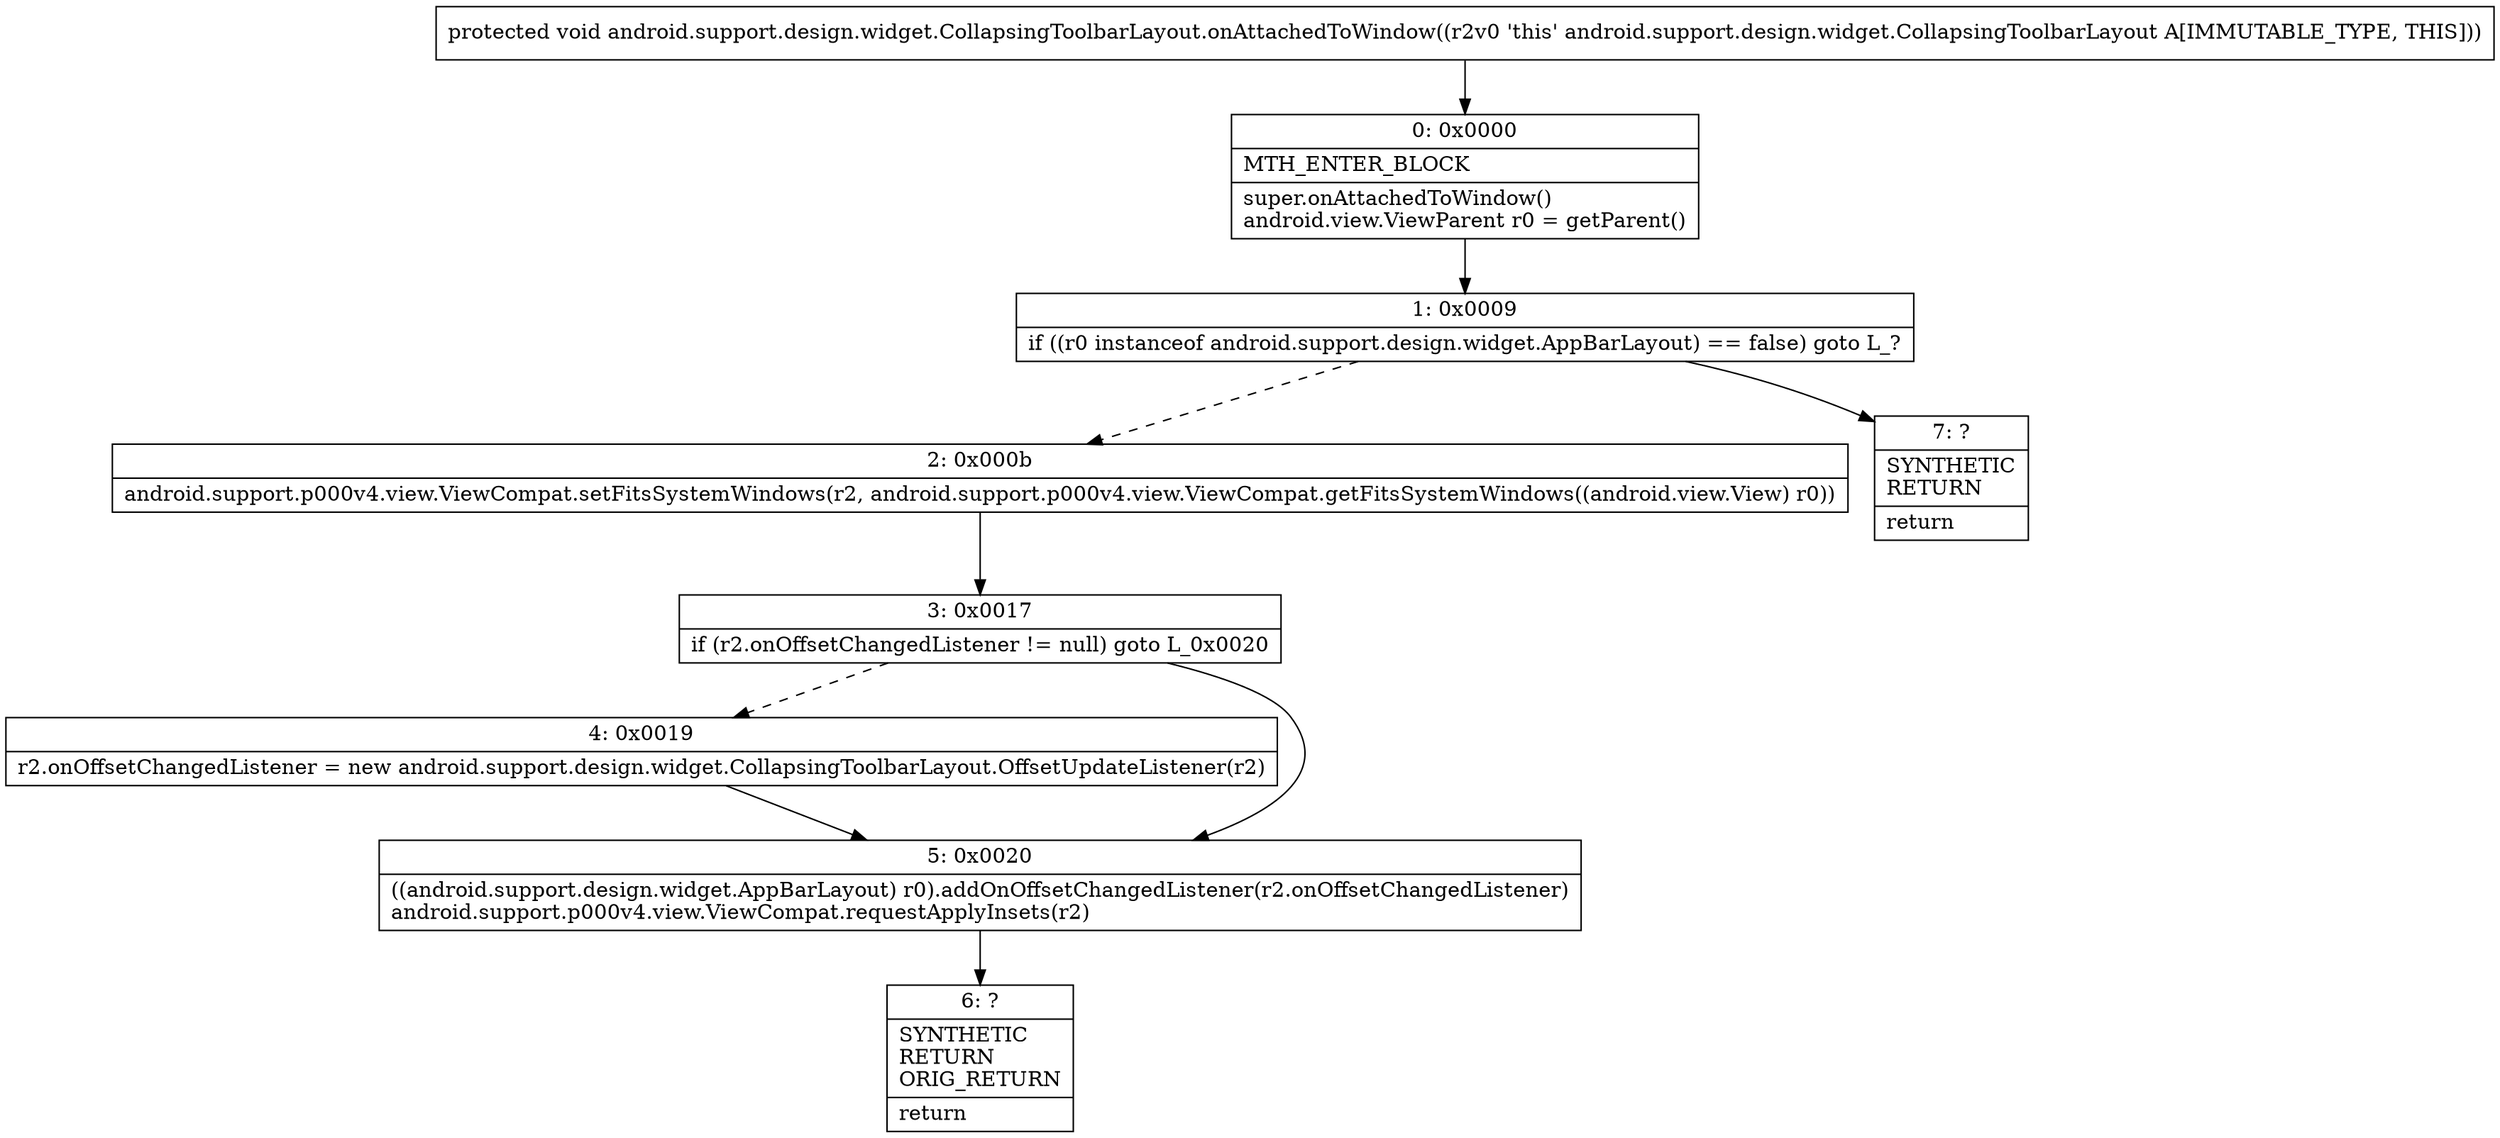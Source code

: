 digraph "CFG forandroid.support.design.widget.CollapsingToolbarLayout.onAttachedToWindow()V" {
Node_0 [shape=record,label="{0\:\ 0x0000|MTH_ENTER_BLOCK\l|super.onAttachedToWindow()\landroid.view.ViewParent r0 = getParent()\l}"];
Node_1 [shape=record,label="{1\:\ 0x0009|if ((r0 instanceof android.support.design.widget.AppBarLayout) == false) goto L_?\l}"];
Node_2 [shape=record,label="{2\:\ 0x000b|android.support.p000v4.view.ViewCompat.setFitsSystemWindows(r2, android.support.p000v4.view.ViewCompat.getFitsSystemWindows((android.view.View) r0))\l}"];
Node_3 [shape=record,label="{3\:\ 0x0017|if (r2.onOffsetChangedListener != null) goto L_0x0020\l}"];
Node_4 [shape=record,label="{4\:\ 0x0019|r2.onOffsetChangedListener = new android.support.design.widget.CollapsingToolbarLayout.OffsetUpdateListener(r2)\l}"];
Node_5 [shape=record,label="{5\:\ 0x0020|((android.support.design.widget.AppBarLayout) r0).addOnOffsetChangedListener(r2.onOffsetChangedListener)\landroid.support.p000v4.view.ViewCompat.requestApplyInsets(r2)\l}"];
Node_6 [shape=record,label="{6\:\ ?|SYNTHETIC\lRETURN\lORIG_RETURN\l|return\l}"];
Node_7 [shape=record,label="{7\:\ ?|SYNTHETIC\lRETURN\l|return\l}"];
MethodNode[shape=record,label="{protected void android.support.design.widget.CollapsingToolbarLayout.onAttachedToWindow((r2v0 'this' android.support.design.widget.CollapsingToolbarLayout A[IMMUTABLE_TYPE, THIS])) }"];
MethodNode -> Node_0;
Node_0 -> Node_1;
Node_1 -> Node_2[style=dashed];
Node_1 -> Node_7;
Node_2 -> Node_3;
Node_3 -> Node_4[style=dashed];
Node_3 -> Node_5;
Node_4 -> Node_5;
Node_5 -> Node_6;
}

